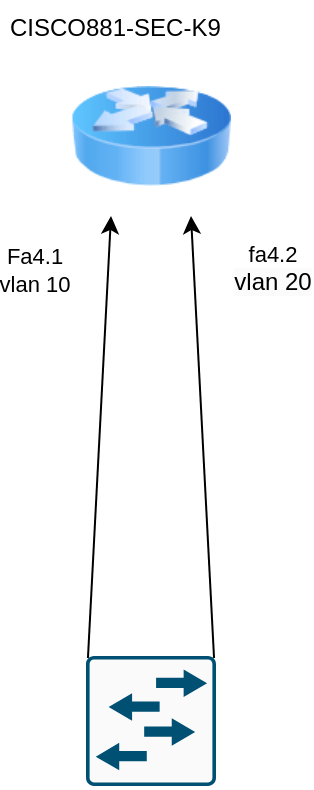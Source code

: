 <mxfile version="21.6.8" type="github">
  <diagram name="ページ1" id="Jn8TBwAElaw94Q5TDB7D">
    <mxGraphModel dx="1914" dy="991" grid="0" gridSize="10" guides="1" tooltips="1" connect="1" arrows="1" fold="1" page="1" pageScale="1" pageWidth="827" pageHeight="1169" math="0" shadow="0">
      <root>
        <mxCell id="0" />
        <mxCell id="1" parent="0" />
        <mxCell id="oNmqE67GRk4HWS7hQrhi-5" style="rounded=0;orthogonalLoop=1;jettySize=auto;html=1;entryX=0.25;entryY=1;entryDx=0;entryDy=0;exitX=0.015;exitY=0.015;exitDx=0;exitDy=0;exitPerimeter=0;" edge="1" parent="1" source="oNmqE67GRk4HWS7hQrhi-1" target="oNmqE67GRk4HWS7hQrhi-4">
          <mxGeometry relative="1" as="geometry">
            <mxPoint x="430" y="409" as="sourcePoint" />
          </mxGeometry>
        </mxCell>
        <mxCell id="oNmqE67GRk4HWS7hQrhi-6" value="Fa4.1&lt;br&gt;vlan 10" style="edgeLabel;html=1;align=center;verticalAlign=middle;resizable=0;points=[];" vertex="1" connectable="0" parent="oNmqE67GRk4HWS7hQrhi-5">
          <mxGeometry x="0.774" y="1" relative="1" as="geometry">
            <mxPoint x="-36" y="2" as="offset" />
          </mxGeometry>
        </mxCell>
        <mxCell id="oNmqE67GRk4HWS7hQrhi-10" style="rounded=0;orthogonalLoop=1;jettySize=auto;html=1;exitX=0.985;exitY=0.015;exitDx=0;exitDy=0;exitPerimeter=0;entryX=0.75;entryY=1;entryDx=0;entryDy=0;" edge="1" parent="1" source="oNmqE67GRk4HWS7hQrhi-1" target="oNmqE67GRk4HWS7hQrhi-4">
          <mxGeometry relative="1" as="geometry" />
        </mxCell>
        <mxCell id="oNmqE67GRk4HWS7hQrhi-11" value="fa4.2&lt;br style=&quot;border-color: var(--border-color); font-size: 12px; background-color: rgb(251, 251, 251);&quot;&gt;&lt;span style=&quot;font-size: 12px; background-color: rgb(251, 251, 251);&quot;&gt;vlan 20&lt;/span&gt;" style="edgeLabel;html=1;align=center;verticalAlign=middle;resizable=0;points=[];" vertex="1" connectable="0" parent="oNmqE67GRk4HWS7hQrhi-10">
          <mxGeometry x="0.716" y="-2" relative="1" as="geometry">
            <mxPoint x="37" y="-5" as="offset" />
          </mxGeometry>
        </mxCell>
        <mxCell id="oNmqE67GRk4HWS7hQrhi-1" value="" style="sketch=0;points=[[0.015,0.015,0],[0.985,0.015,0],[0.985,0.985,0],[0.015,0.985,0],[0.25,0,0],[0.5,0,0],[0.75,0,0],[1,0.25,0],[1,0.5,0],[1,0.75,0],[0.75,1,0],[0.5,1,0],[0.25,1,0],[0,0.75,0],[0,0.5,0],[0,0.25,0]];verticalLabelPosition=bottom;html=1;verticalAlign=top;aspect=fixed;align=center;pointerEvents=1;shape=mxgraph.cisco19.rect;prIcon=l2_switch;fillColor=#FAFAFA;strokeColor=#005073;" vertex="1" parent="1">
          <mxGeometry x="414" y="414" width="65" height="65" as="geometry" />
        </mxCell>
        <mxCell id="oNmqE67GRk4HWS7hQrhi-4" value="" style="image;html=1;image=img/lib/clip_art/networking/Router_Icon_128x128.png" vertex="1" parent="1">
          <mxGeometry x="406.5" y="114" width="80" height="80" as="geometry" />
        </mxCell>
        <mxCell id="oNmqE67GRk4HWS7hQrhi-7" value="&lt;span style=&quot;color: rgb(0, 0, 0); font-family: Helvetica; font-size: 12px; font-style: normal; font-variant-ligatures: normal; font-variant-caps: normal; font-weight: 400; letter-spacing: normal; orphans: 2; text-align: center; text-indent: 0px; text-transform: none; widows: 2; word-spacing: 0px; -webkit-text-stroke-width: 0px; background-color: rgb(255, 255, 255); text-decoration-thickness: initial; text-decoration-style: initial; text-decoration-color: initial; float: none; display: inline !important;&quot;&gt;CISCO881-SEC-K9&lt;/span&gt;" style="text;whiteSpace=wrap;html=1;" vertex="1" parent="1">
          <mxGeometry x="373.998" y="86.002" width="133" height="36" as="geometry" />
        </mxCell>
      </root>
    </mxGraphModel>
  </diagram>
</mxfile>
